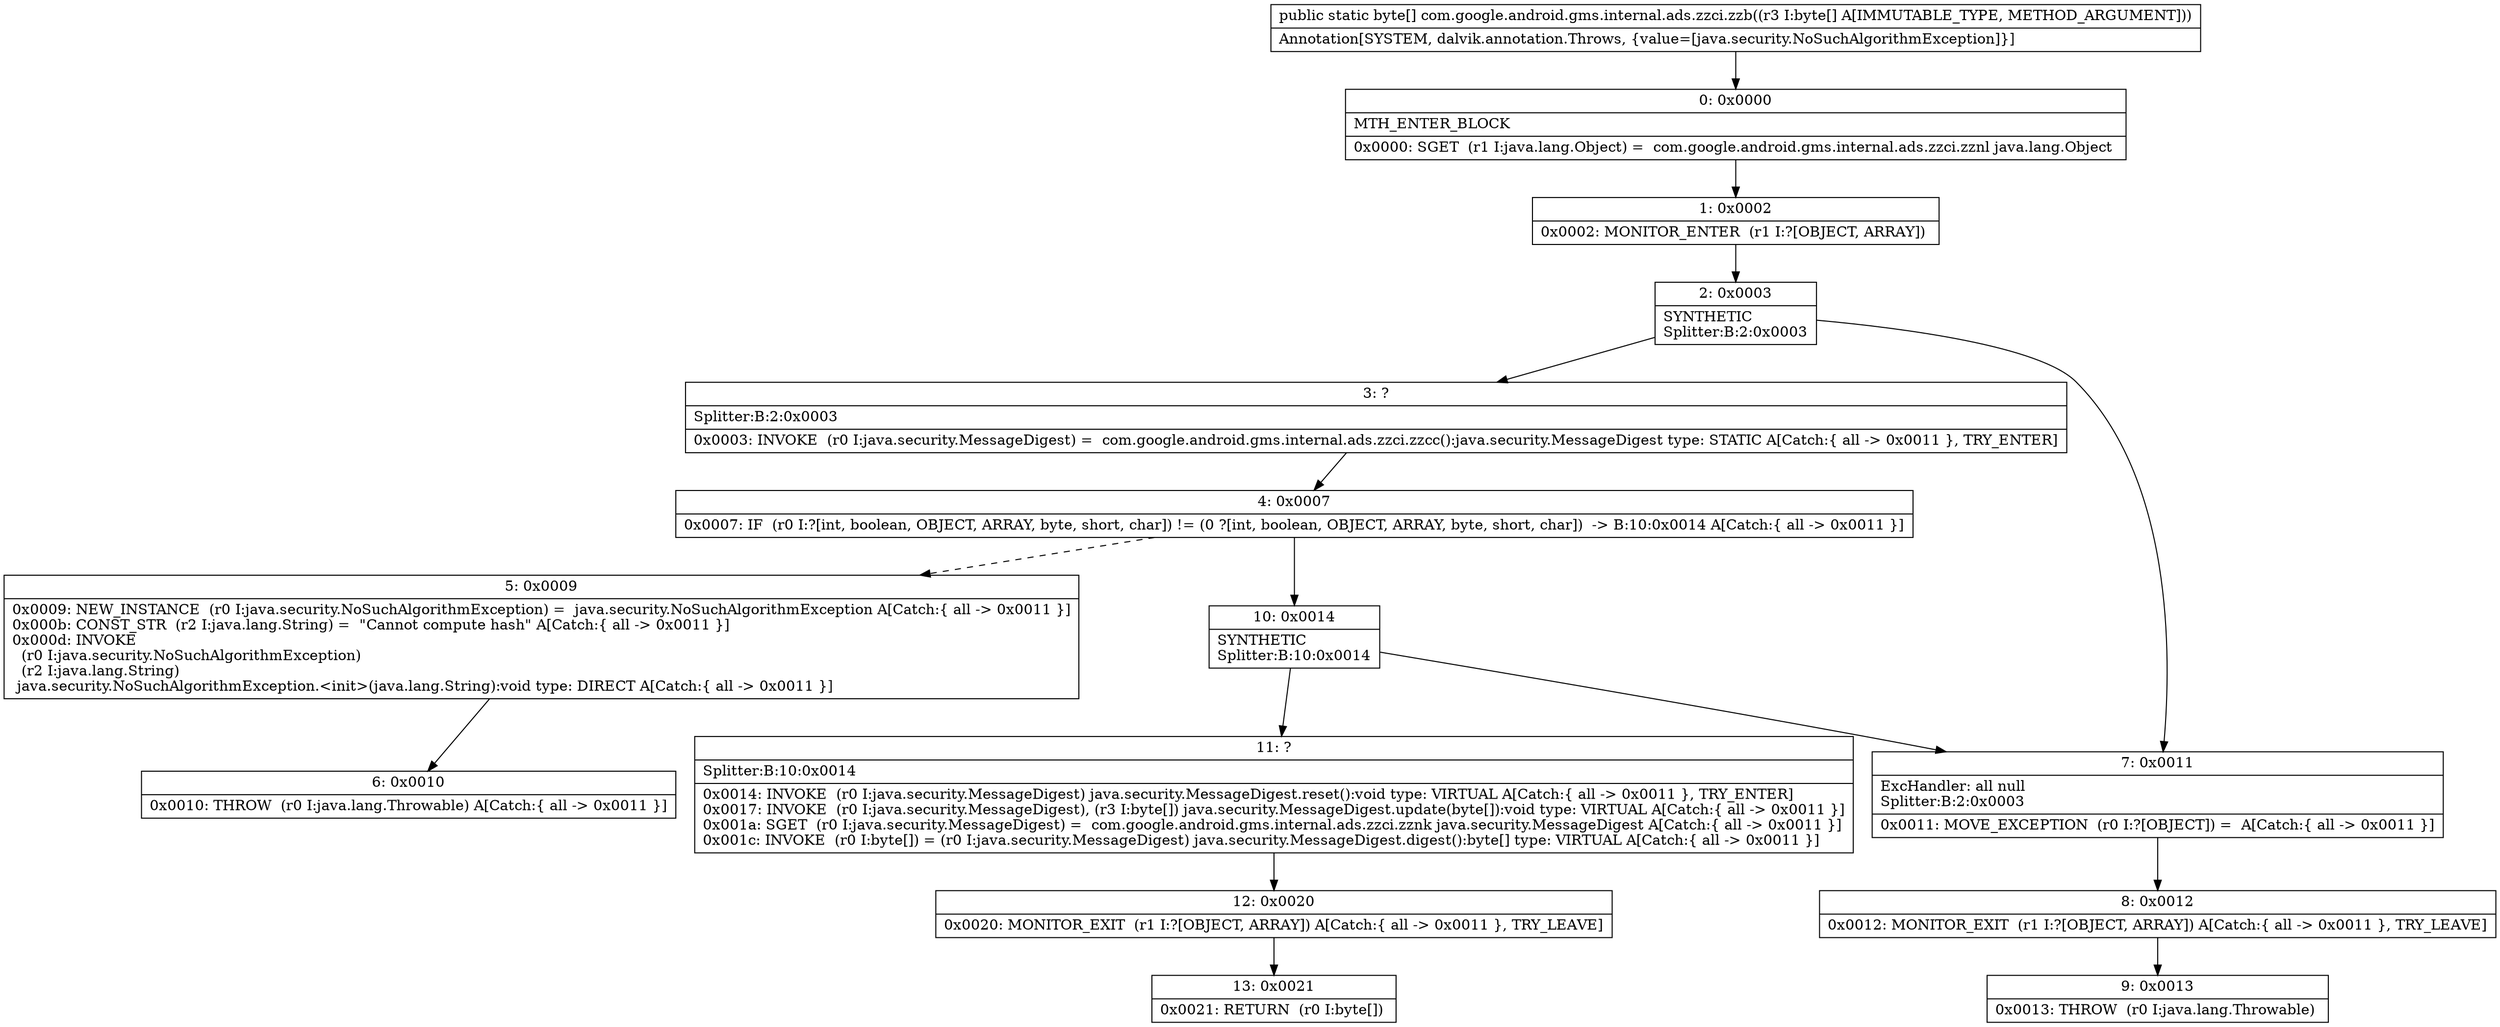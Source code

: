 digraph "CFG forcom.google.android.gms.internal.ads.zzci.zzb([B)[B" {
Node_0 [shape=record,label="{0\:\ 0x0000|MTH_ENTER_BLOCK\l|0x0000: SGET  (r1 I:java.lang.Object) =  com.google.android.gms.internal.ads.zzci.zznl java.lang.Object \l}"];
Node_1 [shape=record,label="{1\:\ 0x0002|0x0002: MONITOR_ENTER  (r1 I:?[OBJECT, ARRAY]) \l}"];
Node_2 [shape=record,label="{2\:\ 0x0003|SYNTHETIC\lSplitter:B:2:0x0003\l}"];
Node_3 [shape=record,label="{3\:\ ?|Splitter:B:2:0x0003\l|0x0003: INVOKE  (r0 I:java.security.MessageDigest) =  com.google.android.gms.internal.ads.zzci.zzcc():java.security.MessageDigest type: STATIC A[Catch:\{ all \-\> 0x0011 \}, TRY_ENTER]\l}"];
Node_4 [shape=record,label="{4\:\ 0x0007|0x0007: IF  (r0 I:?[int, boolean, OBJECT, ARRAY, byte, short, char]) != (0 ?[int, boolean, OBJECT, ARRAY, byte, short, char])  \-\> B:10:0x0014 A[Catch:\{ all \-\> 0x0011 \}]\l}"];
Node_5 [shape=record,label="{5\:\ 0x0009|0x0009: NEW_INSTANCE  (r0 I:java.security.NoSuchAlgorithmException) =  java.security.NoSuchAlgorithmException A[Catch:\{ all \-\> 0x0011 \}]\l0x000b: CONST_STR  (r2 I:java.lang.String) =  \"Cannot compute hash\" A[Catch:\{ all \-\> 0x0011 \}]\l0x000d: INVOKE  \l  (r0 I:java.security.NoSuchAlgorithmException)\l  (r2 I:java.lang.String)\l java.security.NoSuchAlgorithmException.\<init\>(java.lang.String):void type: DIRECT A[Catch:\{ all \-\> 0x0011 \}]\l}"];
Node_6 [shape=record,label="{6\:\ 0x0010|0x0010: THROW  (r0 I:java.lang.Throwable) A[Catch:\{ all \-\> 0x0011 \}]\l}"];
Node_7 [shape=record,label="{7\:\ 0x0011|ExcHandler: all null\lSplitter:B:2:0x0003\l|0x0011: MOVE_EXCEPTION  (r0 I:?[OBJECT]) =  A[Catch:\{ all \-\> 0x0011 \}]\l}"];
Node_8 [shape=record,label="{8\:\ 0x0012|0x0012: MONITOR_EXIT  (r1 I:?[OBJECT, ARRAY]) A[Catch:\{ all \-\> 0x0011 \}, TRY_LEAVE]\l}"];
Node_9 [shape=record,label="{9\:\ 0x0013|0x0013: THROW  (r0 I:java.lang.Throwable) \l}"];
Node_10 [shape=record,label="{10\:\ 0x0014|SYNTHETIC\lSplitter:B:10:0x0014\l}"];
Node_11 [shape=record,label="{11\:\ ?|Splitter:B:10:0x0014\l|0x0014: INVOKE  (r0 I:java.security.MessageDigest) java.security.MessageDigest.reset():void type: VIRTUAL A[Catch:\{ all \-\> 0x0011 \}, TRY_ENTER]\l0x0017: INVOKE  (r0 I:java.security.MessageDigest), (r3 I:byte[]) java.security.MessageDigest.update(byte[]):void type: VIRTUAL A[Catch:\{ all \-\> 0x0011 \}]\l0x001a: SGET  (r0 I:java.security.MessageDigest) =  com.google.android.gms.internal.ads.zzci.zznk java.security.MessageDigest A[Catch:\{ all \-\> 0x0011 \}]\l0x001c: INVOKE  (r0 I:byte[]) = (r0 I:java.security.MessageDigest) java.security.MessageDigest.digest():byte[] type: VIRTUAL A[Catch:\{ all \-\> 0x0011 \}]\l}"];
Node_12 [shape=record,label="{12\:\ 0x0020|0x0020: MONITOR_EXIT  (r1 I:?[OBJECT, ARRAY]) A[Catch:\{ all \-\> 0x0011 \}, TRY_LEAVE]\l}"];
Node_13 [shape=record,label="{13\:\ 0x0021|0x0021: RETURN  (r0 I:byte[]) \l}"];
MethodNode[shape=record,label="{public static byte[] com.google.android.gms.internal.ads.zzci.zzb((r3 I:byte[] A[IMMUTABLE_TYPE, METHOD_ARGUMENT]))  | Annotation[SYSTEM, dalvik.annotation.Throws, \{value=[java.security.NoSuchAlgorithmException]\}]\l}"];
MethodNode -> Node_0;
Node_0 -> Node_1;
Node_1 -> Node_2;
Node_2 -> Node_3;
Node_2 -> Node_7;
Node_3 -> Node_4;
Node_4 -> Node_5[style=dashed];
Node_4 -> Node_10;
Node_5 -> Node_6;
Node_7 -> Node_8;
Node_8 -> Node_9;
Node_10 -> Node_11;
Node_10 -> Node_7;
Node_11 -> Node_12;
Node_12 -> Node_13;
}


